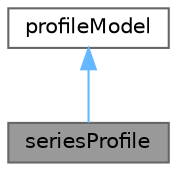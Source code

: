digraph "seriesProfile"
{
 // LATEX_PDF_SIZE
  bgcolor="transparent";
  edge [fontname=Helvetica,fontsize=10,labelfontname=Helvetica,labelfontsize=10];
  node [fontname=Helvetica,fontsize=10,shape=box,height=0.2,width=0.4];
  Node1 [id="Node000001",label="seriesProfile",height=0.2,width=0.4,color="gray40", fillcolor="grey60", style="filled", fontcolor="black",tooltip="Profile model where polar lift and drag coefficients are computed as sum of trigonometric series by u..."];
  Node2 -> Node1 [id="edge1_Node000001_Node000002",dir="back",color="steelblue1",style="solid",tooltip=" "];
  Node2 [id="Node000002",label="profileModel",height=0.2,width=0.4,color="gray40", fillcolor="white", style="filled",URL="$classFoam_1_1profileModel.html",tooltip="Base class for profile models for handling aerofoil lift and drag polar diagrams."];
}
